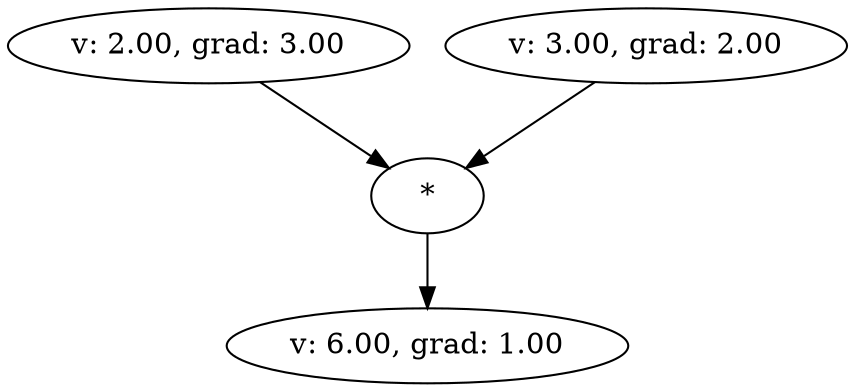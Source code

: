 strict digraph {

	"ed443743-c901-462f-bc06-25fc7e2b949e*" [ label="*",  weight=0 ];

	"ed443743-c901-462f-bc06-25fc7e2b949e*" -> "ed443743-c901-462f-bc06-25fc7e2b949e" [  weight=0 ];

	"41ea2e06-ae9b-45ca-92cb-00e410461cb8" [ label="v: 2.00, grad: 3.00",  weight=0 ];

	"41ea2e06-ae9b-45ca-92cb-00e410461cb8" -> "ed443743-c901-462f-bc06-25fc7e2b949e*" [  weight=0 ];

	"8f7ff93b-6c4d-4415-8a7f-37d47d9bfe2a" [ label="v: 3.00, grad: 2.00",  weight=0 ];

	"8f7ff93b-6c4d-4415-8a7f-37d47d9bfe2a" -> "ed443743-c901-462f-bc06-25fc7e2b949e*" [  weight=0 ];

	"ed443743-c901-462f-bc06-25fc7e2b949e" [ label="v: 6.00, grad: 1.00",  weight=0 ];

}
